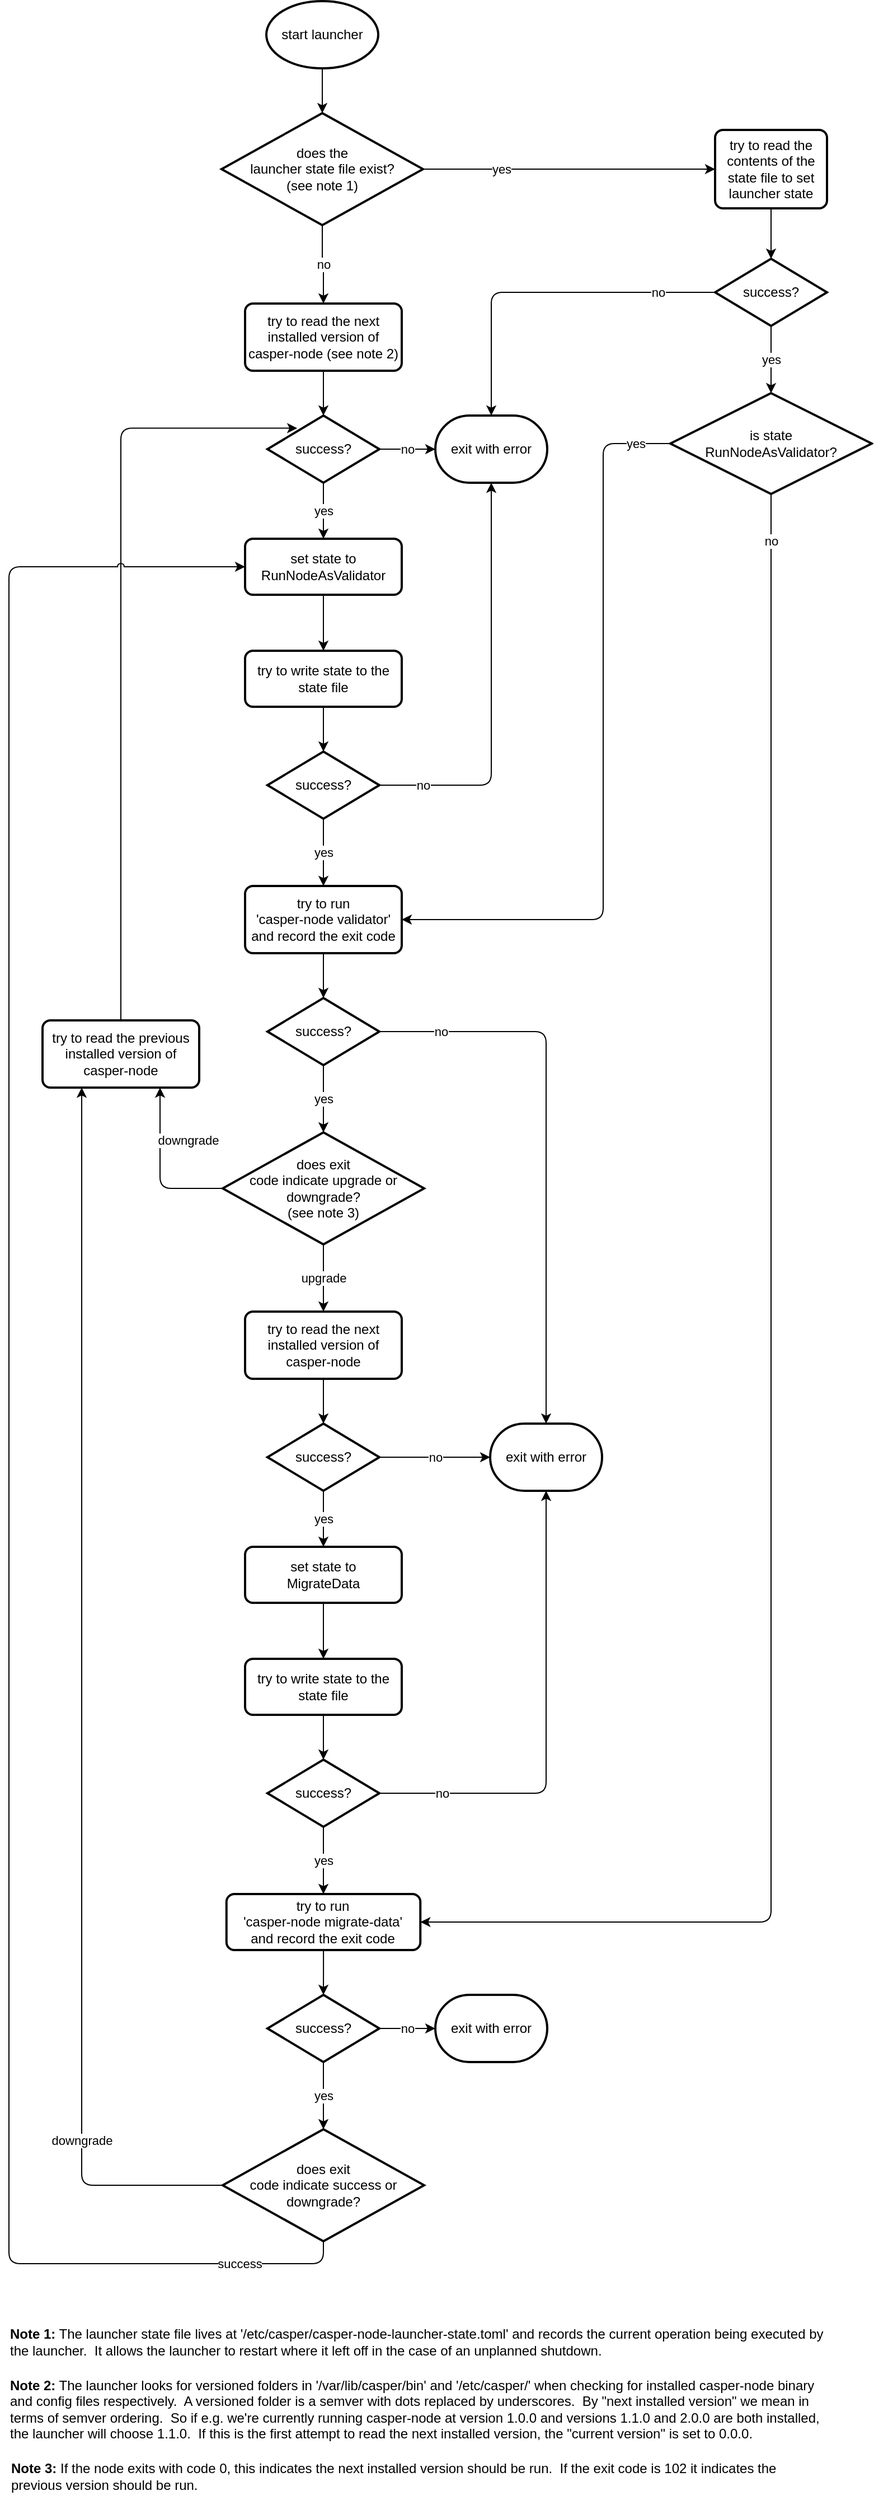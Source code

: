 <mxfile version="14.4.4" type="device"><diagram id="nIASlAfWNlf22vI6qnDW" name="Page-1"><mxGraphModel dx="847" dy="1230" grid="1" gridSize="10" guides="1" tooltips="1" connect="1" arrows="1" fold="1" page="1" pageScale="1" pageWidth="850" pageHeight="2300" math="0" shadow="0"><root><mxCell id="0"/><mxCell id="1" parent="0"/><mxCell id="ewZLuzEzYt2p6QE2EMU4-4" style="edgeStyle=orthogonalEdgeStyle;rounded=0;orthogonalLoop=1;jettySize=auto;html=1;entryX=0.5;entryY=0;entryDx=0;entryDy=0;entryPerimeter=0;" parent="1" source="ewZLuzEzYt2p6QE2EMU4-2" target="ewZLuzEzYt2p6QE2EMU4-3" edge="1"><mxGeometry relative="1" as="geometry"/></mxCell><mxCell id="ewZLuzEzYt2p6QE2EMU4-2" value="start launcher" style="strokeWidth=2;html=1;shape=mxgraph.flowchart.start_1;whiteSpace=wrap;" parent="1" vertex="1"><mxGeometry x="270" y="40" width="100" height="60" as="geometry"/></mxCell><mxCell id="qC8P_tntZlmUFVbYtiQ7-3" value="yes" style="edgeStyle=orthogonalEdgeStyle;rounded=0;orthogonalLoop=1;jettySize=auto;html=1;entryX=0;entryY=0.5;entryDx=0;entryDy=0;" parent="1" source="ewZLuzEzYt2p6QE2EMU4-3" target="qC8P_tntZlmUFVbYtiQ7-2" edge="1"><mxGeometry x="-0.464" relative="1" as="geometry"><mxPoint as="offset"/></mxGeometry></mxCell><mxCell id="qC8P_tntZlmUFVbYtiQ7-10" value="no" style="edgeStyle=orthogonalEdgeStyle;rounded=0;orthogonalLoop=1;jettySize=auto;html=1;exitX=0.5;exitY=1;exitDx=0;exitDy=0;exitPerimeter=0;entryX=0.5;entryY=0;entryDx=0;entryDy=0;" parent="1" source="ewZLuzEzYt2p6QE2EMU4-3" target="qC8P_tntZlmUFVbYtiQ7-8" edge="1"><mxGeometry relative="1" as="geometry"/></mxCell><mxCell id="ewZLuzEzYt2p6QE2EMU4-3" value="does the&lt;br&gt;launcher state file exist?&lt;br&gt;(see note 1)" style="strokeWidth=2;html=1;shape=mxgraph.flowchart.decision;whiteSpace=wrap;" parent="1" vertex="1"><mxGeometry x="230" y="140" width="180" height="100" as="geometry"/></mxCell><mxCell id="qC8P_tntZlmUFVbYtiQ7-5" style="edgeStyle=orthogonalEdgeStyle;rounded=0;orthogonalLoop=1;jettySize=auto;html=1;exitX=0.5;exitY=1;exitDx=0;exitDy=0;entryX=0.5;entryY=0;entryDx=0;entryDy=0;entryPerimeter=0;" parent="1" source="qC8P_tntZlmUFVbYtiQ7-2" target="qC8P_tntZlmUFVbYtiQ7-4" edge="1"><mxGeometry relative="1" as="geometry"/></mxCell><mxCell id="qC8P_tntZlmUFVbYtiQ7-2" value="try to read the contents of the state file to set launcher state" style="rounded=1;whiteSpace=wrap;html=1;absoluteArcSize=1;arcSize=14;strokeWidth=2;" parent="1" vertex="1"><mxGeometry x="671" y="155" width="100" height="70" as="geometry"/></mxCell><mxCell id="qC8P_tntZlmUFVbYtiQ7-7" value="no" style="edgeStyle=orthogonalEdgeStyle;rounded=1;orthogonalLoop=1;jettySize=auto;html=1;exitX=0;exitY=0.5;exitDx=0;exitDy=0;exitPerimeter=0;entryX=0.5;entryY=0;entryDx=0;entryDy=0;entryPerimeter=0;" parent="1" source="qC8P_tntZlmUFVbYtiQ7-4" target="qC8P_tntZlmUFVbYtiQ7-13" edge="1"><mxGeometry x="-0.671" relative="1" as="geometry"><mxPoint x="821" y="300" as="targetPoint"/><mxPoint as="offset"/></mxGeometry></mxCell><mxCell id="qC8P_tntZlmUFVbYtiQ7-17" value="yes" style="edgeStyle=orthogonalEdgeStyle;rounded=0;orthogonalLoop=1;jettySize=auto;html=1;exitX=0.5;exitY=1;exitDx=0;exitDy=0;exitPerimeter=0;entryX=0.5;entryY=0;entryDx=0;entryDy=0;entryPerimeter=0;" parent="1" source="qC8P_tntZlmUFVbYtiQ7-4" target="qC8P_tntZlmUFVbYtiQ7-26" edge="1"><mxGeometry relative="1" as="geometry"><mxPoint x="721" y="370" as="targetPoint"/></mxGeometry></mxCell><mxCell id="qC8P_tntZlmUFVbYtiQ7-4" value="success?" style="strokeWidth=2;html=1;shape=mxgraph.flowchart.decision;whiteSpace=wrap;" parent="1" vertex="1"><mxGeometry x="671" y="270" width="100" height="60" as="geometry"/></mxCell><mxCell id="qC8P_tntZlmUFVbYtiQ7-14" style="edgeStyle=orthogonalEdgeStyle;rounded=0;orthogonalLoop=1;jettySize=auto;html=1;exitX=0.5;exitY=1;exitDx=0;exitDy=0;entryX=0.5;entryY=0;entryDx=0;entryDy=0;entryPerimeter=0;" parent="1" source="qC8P_tntZlmUFVbYtiQ7-8" target="qC8P_tntZlmUFVbYtiQ7-12" edge="1"><mxGeometry relative="1" as="geometry"/></mxCell><mxCell id="qC8P_tntZlmUFVbYtiQ7-8" value="try to read the next installed version of casper-node (see note 2)" style="rounded=1;whiteSpace=wrap;html=1;absoluteArcSize=1;arcSize=14;strokeWidth=2;" parent="1" vertex="1"><mxGeometry x="251" y="310" width="140" height="60" as="geometry"/></mxCell><mxCell id="qC8P_tntZlmUFVbYtiQ7-9" value="&lt;b&gt;Note 2:&lt;/b&gt; The launcher looks for versioned folders in '/var/lib/casper/bin' and '/etc/casper/' when checking for installed casper-node binary and config files respectively.&amp;nbsp; A versioned folder is a semver with dots replaced by underscores.&amp;nbsp; By &quot;next installed version&quot; we mean in terms of semver ordering.&amp;nbsp; So if e.g. we're currently running casper-node at version 1.0.0 and versions 1.1.0 and 2.0.0 are both installed, the launcher will choose 1.1.0.&amp;nbsp; If this is the first attempt to read the next installed version, the &quot;current version&quot; is set to 0.0.0." style="text;html=1;strokeColor=none;fillColor=none;align=left;verticalAlign=middle;whiteSpace=wrap;rounded=0;" parent="1" vertex="1"><mxGeometry x="39" y="2160" width="731" height="60" as="geometry"/></mxCell><mxCell id="qC8P_tntZlmUFVbYtiQ7-11" value="no" style="edgeStyle=orthogonalEdgeStyle;rounded=0;orthogonalLoop=1;jettySize=auto;html=1;exitX=1;exitY=0.5;exitDx=0;exitDy=0;exitPerimeter=0;entryX=0;entryY=0.5;entryDx=0;entryDy=0;entryPerimeter=0;" parent="1" source="qC8P_tntZlmUFVbYtiQ7-12" target="qC8P_tntZlmUFVbYtiQ7-13" edge="1"><mxGeometry relative="1" as="geometry"/></mxCell><mxCell id="qC8P_tntZlmUFVbYtiQ7-16" value="yes" style="edgeStyle=orthogonalEdgeStyle;rounded=0;orthogonalLoop=1;jettySize=auto;html=1;exitX=0.5;exitY=1;exitDx=0;exitDy=0;exitPerimeter=0;entryX=0.5;entryY=0;entryDx=0;entryDy=0;" parent="1" source="qC8P_tntZlmUFVbYtiQ7-12" target="qC8P_tntZlmUFVbYtiQ7-15" edge="1"><mxGeometry relative="1" as="geometry"/></mxCell><mxCell id="qC8P_tntZlmUFVbYtiQ7-12" value="success?" style="strokeWidth=2;html=1;shape=mxgraph.flowchart.decision;whiteSpace=wrap;" parent="1" vertex="1"><mxGeometry x="271" y="410" width="100" height="60" as="geometry"/></mxCell><mxCell id="qC8P_tntZlmUFVbYtiQ7-13" value="exit with error" style="strokeWidth=2;html=1;shape=mxgraph.flowchart.terminator;whiteSpace=wrap;" parent="1" vertex="1"><mxGeometry x="421" y="410" width="100" height="60" as="geometry"/></mxCell><mxCell id="qC8P_tntZlmUFVbYtiQ7-20" style="edgeStyle=orthogonalEdgeStyle;rounded=0;orthogonalLoop=1;jettySize=auto;html=1;exitX=0.5;exitY=1;exitDx=0;exitDy=0;entryX=0.5;entryY=0;entryDx=0;entryDy=0;" parent="1" source="qC8P_tntZlmUFVbYtiQ7-15" target="qC8P_tntZlmUFVbYtiQ7-19" edge="1"><mxGeometry relative="1" as="geometry"/></mxCell><mxCell id="qC8P_tntZlmUFVbYtiQ7-15" value="set state to RunNodeAsValidator" style="rounded=1;whiteSpace=wrap;html=1;absoluteArcSize=1;arcSize=14;strokeWidth=2;" parent="1" vertex="1"><mxGeometry x="251" y="520" width="140" height="50" as="geometry"/></mxCell><mxCell id="qC8P_tntZlmUFVbYtiQ7-18" value="&lt;b&gt;Note 1:&lt;/b&gt; The launcher state file lives at '/etc/casper/casper-node-launcher-state.toml' and records the current operation being executed by the launcher.&amp;nbsp; It allows the launcher to restart where it left off in the case of an unplanned shutdown." style="text;html=1;strokeColor=none;fillColor=none;align=left;verticalAlign=middle;whiteSpace=wrap;rounded=0;" parent="1" vertex="1"><mxGeometry x="39" y="2110" width="731" height="40" as="geometry"/></mxCell><mxCell id="qC8P_tntZlmUFVbYtiQ7-25" style="edgeStyle=orthogonalEdgeStyle;rounded=0;orthogonalLoop=1;jettySize=auto;html=1;entryX=0.5;entryY=0;entryDx=0;entryDy=0;entryPerimeter=0;" parent="1" source="qC8P_tntZlmUFVbYtiQ7-19" target="qC8P_tntZlmUFVbYtiQ7-23" edge="1"><mxGeometry relative="1" as="geometry"/></mxCell><mxCell id="qC8P_tntZlmUFVbYtiQ7-19" value="try to write state to the state file" style="rounded=1;whiteSpace=wrap;html=1;absoluteArcSize=1;arcSize=14;strokeWidth=2;" parent="1" vertex="1"><mxGeometry x="251" y="620" width="140" height="50" as="geometry"/></mxCell><mxCell id="qC8P_tntZlmUFVbYtiQ7-21" value="no" style="edgeStyle=orthogonalEdgeStyle;rounded=1;orthogonalLoop=1;jettySize=auto;html=1;exitX=1;exitY=0.5;exitDx=0;exitDy=0;exitPerimeter=0;entryX=0.5;entryY=1;entryDx=0;entryDy=0;entryPerimeter=0;" parent="1" source="qC8P_tntZlmUFVbYtiQ7-23" target="qC8P_tntZlmUFVbYtiQ7-13" edge="1"><mxGeometry x="-0.789" relative="1" as="geometry"><mxPoint x="420" y="740" as="targetPoint"/><mxPoint as="offset"/></mxGeometry></mxCell><mxCell id="qC8P_tntZlmUFVbYtiQ7-22" value="yes" style="edgeStyle=orthogonalEdgeStyle;rounded=0;orthogonalLoop=1;jettySize=auto;html=1;exitX=0.5;exitY=1;exitDx=0;exitDy=0;exitPerimeter=0;entryX=0.5;entryY=0;entryDx=0;entryDy=0;" parent="1" source="qC8P_tntZlmUFVbYtiQ7-23" target="qC8P_tntZlmUFVbYtiQ7-28" edge="1"><mxGeometry relative="1" as="geometry"><mxPoint x="320" y="820" as="targetPoint"/></mxGeometry></mxCell><mxCell id="qC8P_tntZlmUFVbYtiQ7-23" value="success?" style="strokeWidth=2;html=1;shape=mxgraph.flowchart.decision;whiteSpace=wrap;" parent="1" vertex="1"><mxGeometry x="271" y="710" width="100" height="60" as="geometry"/></mxCell><mxCell id="qC8P_tntZlmUFVbYtiQ7-33" value="yes" style="edgeStyle=orthogonalEdgeStyle;rounded=1;orthogonalLoop=1;jettySize=auto;html=1;entryX=1;entryY=0.5;entryDx=0;entryDy=0;" parent="1" source="qC8P_tntZlmUFVbYtiQ7-26" target="qC8P_tntZlmUFVbYtiQ7-28" edge="1"><mxGeometry x="-0.907" relative="1" as="geometry"><Array as="points"><mxPoint x="571" y="435"/><mxPoint x="571" y="860"/></Array><mxPoint as="offset"/></mxGeometry></mxCell><mxCell id="qC8P_tntZlmUFVbYtiQ7-34" value="no" style="edgeStyle=orthogonalEdgeStyle;rounded=1;orthogonalLoop=1;jettySize=auto;html=1;entryX=1;entryY=0.5;entryDx=0;entryDy=0;exitX=0.5;exitY=1;exitDx=0;exitDy=0;exitPerimeter=0;" parent="1" source="qC8P_tntZlmUFVbYtiQ7-26" target="qC8P_tntZlmUFVbYtiQ7-68" edge="1"><mxGeometry x="-0.948" relative="1" as="geometry"><mxPoint x="710" y="1700" as="targetPoint"/><Array as="points"><mxPoint x="721" y="1755"/></Array><mxPoint as="offset"/></mxGeometry></mxCell><mxCell id="qC8P_tntZlmUFVbYtiQ7-26" value="is state&lt;br&gt;RunNodeAsValidator?" style="strokeWidth=2;html=1;shape=mxgraph.flowchart.decision;whiteSpace=wrap;" parent="1" vertex="1"><mxGeometry x="631" y="390" width="180" height="90" as="geometry"/></mxCell><mxCell id="qC8P_tntZlmUFVbYtiQ7-27" style="edgeStyle=orthogonalEdgeStyle;rounded=0;orthogonalLoop=1;jettySize=auto;html=1;exitX=0.5;exitY=1;exitDx=0;exitDy=0;exitPerimeter=0;" parent="1" source="qC8P_tntZlmUFVbYtiQ7-26" target="qC8P_tntZlmUFVbYtiQ7-26" edge="1"><mxGeometry relative="1" as="geometry"/></mxCell><mxCell id="qC8P_tntZlmUFVbYtiQ7-32" style="edgeStyle=orthogonalEdgeStyle;rounded=0;orthogonalLoop=1;jettySize=auto;html=1;entryX=0.5;entryY=0;entryDx=0;entryDy=0;entryPerimeter=0;" parent="1" source="qC8P_tntZlmUFVbYtiQ7-28" target="qC8P_tntZlmUFVbYtiQ7-30" edge="1"><mxGeometry relative="1" as="geometry"/></mxCell><mxCell id="qC8P_tntZlmUFVbYtiQ7-28" value="try to run&lt;br&gt;'casper-node validator'&lt;br&gt;and record the exit code" style="rounded=1;whiteSpace=wrap;html=1;absoluteArcSize=1;arcSize=14;strokeWidth=2;" parent="1" vertex="1"><mxGeometry x="251" y="830" width="140" height="60" as="geometry"/></mxCell><mxCell id="qC8P_tntZlmUFVbYtiQ7-29" value="no" style="edgeStyle=orthogonalEdgeStyle;rounded=1;orthogonalLoop=1;jettySize=auto;html=1;exitX=1;exitY=0.5;exitDx=0;exitDy=0;exitPerimeter=0;entryX=0.5;entryY=0;entryDx=0;entryDy=0;entryPerimeter=0;" parent="1" source="qC8P_tntZlmUFVbYtiQ7-30" target="qC8P_tntZlmUFVbYtiQ7-43" edge="1"><mxGeometry x="-0.782" relative="1" as="geometry"><mxPoint x="419" y="960" as="targetPoint"/><mxPoint as="offset"/></mxGeometry></mxCell><mxCell id="qC8P_tntZlmUFVbYtiQ7-36" value="yes" style="edgeStyle=orthogonalEdgeStyle;rounded=0;orthogonalLoop=1;jettySize=auto;html=1;entryX=0.5;entryY=0;entryDx=0;entryDy=0;entryPerimeter=0;" parent="1" source="qC8P_tntZlmUFVbYtiQ7-30" target="qC8P_tntZlmUFVbYtiQ7-35" edge="1"><mxGeometry relative="1" as="geometry"/></mxCell><mxCell id="qC8P_tntZlmUFVbYtiQ7-30" value="success?" style="strokeWidth=2;html=1;shape=mxgraph.flowchart.decision;whiteSpace=wrap;" parent="1" vertex="1"><mxGeometry x="271" y="930" width="100" height="60" as="geometry"/></mxCell><mxCell id="qC8P_tntZlmUFVbYtiQ7-51" value="upgrade" style="edgeStyle=orthogonalEdgeStyle;rounded=0;orthogonalLoop=1;jettySize=auto;html=1;entryX=0.5;entryY=0;entryDx=0;entryDy=0;" parent="1" source="qC8P_tntZlmUFVbYtiQ7-35" target="qC8P_tntZlmUFVbYtiQ7-39" edge="1"><mxGeometry relative="1" as="geometry"/></mxCell><mxCell id="qC8P_tntZlmUFVbYtiQ7-65" value="downgrade" style="edgeStyle=orthogonalEdgeStyle;rounded=1;orthogonalLoop=1;jettySize=auto;html=1;entryX=0.75;entryY=1;entryDx=0;entryDy=0;exitX=0;exitY=0.5;exitDx=0;exitDy=0;exitPerimeter=0;" parent="1" source="qC8P_tntZlmUFVbYtiQ7-35" target="qC8P_tntZlmUFVbYtiQ7-53" edge="1"><mxGeometry x="0.355" y="-25" relative="1" as="geometry"><mxPoint as="offset"/></mxGeometry></mxCell><mxCell id="qC8P_tntZlmUFVbYtiQ7-35" value="does exit&lt;br&gt;code indicate upgrade or downgrade?&lt;br&gt;(see note 3)" style="strokeWidth=2;html=1;shape=mxgraph.flowchart.decision;whiteSpace=wrap;" parent="1" vertex="1"><mxGeometry x="231" y="1050" width="180" height="100" as="geometry"/></mxCell><mxCell id="qC8P_tntZlmUFVbYtiQ7-37" value="&lt;b&gt;Note 3:&lt;/b&gt; If the node exits with code 0, this indicates the next installed version should be run.&amp;nbsp; If the exit code is 102 it indicates the previous version should be run." style="text;html=1;strokeColor=none;fillColor=none;align=left;verticalAlign=middle;whiteSpace=wrap;rounded=0;" parent="1" vertex="1"><mxGeometry x="40" y="2230" width="731" height="40" as="geometry"/></mxCell><mxCell id="qC8P_tntZlmUFVbYtiQ7-38" style="edgeStyle=orthogonalEdgeStyle;rounded=0;orthogonalLoop=1;jettySize=auto;html=1;exitX=0.5;exitY=1;exitDx=0;exitDy=0;entryX=0.5;entryY=0;entryDx=0;entryDy=0;entryPerimeter=0;" parent="1" source="qC8P_tntZlmUFVbYtiQ7-39" target="qC8P_tntZlmUFVbYtiQ7-42" edge="1"><mxGeometry relative="1" as="geometry"/></mxCell><mxCell id="qC8P_tntZlmUFVbYtiQ7-39" value="try to read the next installed version of casper-node" style="rounded=1;whiteSpace=wrap;html=1;absoluteArcSize=1;arcSize=14;strokeWidth=2;" parent="1" vertex="1"><mxGeometry x="251" y="1210" width="140" height="60" as="geometry"/></mxCell><mxCell id="qC8P_tntZlmUFVbYtiQ7-40" value="no" style="edgeStyle=orthogonalEdgeStyle;rounded=0;orthogonalLoop=1;jettySize=auto;html=1;exitX=1;exitY=0.5;exitDx=0;exitDy=0;exitPerimeter=0;entryX=0;entryY=0.5;entryDx=0;entryDy=0;entryPerimeter=0;" parent="1" source="qC8P_tntZlmUFVbYtiQ7-42" target="qC8P_tntZlmUFVbYtiQ7-43" edge="1"><mxGeometry relative="1" as="geometry"/></mxCell><mxCell id="qC8P_tntZlmUFVbYtiQ7-41" value="yes" style="edgeStyle=orthogonalEdgeStyle;rounded=0;orthogonalLoop=1;jettySize=auto;html=1;exitX=0.5;exitY=1;exitDx=0;exitDy=0;exitPerimeter=0;entryX=0.5;entryY=0;entryDx=0;entryDy=0;" parent="1" source="qC8P_tntZlmUFVbYtiQ7-42" target="qC8P_tntZlmUFVbYtiQ7-45" edge="1"><mxGeometry relative="1" as="geometry"/></mxCell><mxCell id="qC8P_tntZlmUFVbYtiQ7-42" value="success?" style="strokeWidth=2;html=1;shape=mxgraph.flowchart.decision;whiteSpace=wrap;" parent="1" vertex="1"><mxGeometry x="271" y="1310" width="100" height="60" as="geometry"/></mxCell><mxCell id="qC8P_tntZlmUFVbYtiQ7-43" value="exit with error" style="strokeWidth=2;html=1;shape=mxgraph.flowchart.terminator;whiteSpace=wrap;" parent="1" vertex="1"><mxGeometry x="470" y="1310" width="100" height="60" as="geometry"/></mxCell><mxCell id="qC8P_tntZlmUFVbYtiQ7-44" style="edgeStyle=orthogonalEdgeStyle;rounded=0;orthogonalLoop=1;jettySize=auto;html=1;exitX=0.5;exitY=1;exitDx=0;exitDy=0;entryX=0.5;entryY=0;entryDx=0;entryDy=0;" parent="1" source="qC8P_tntZlmUFVbYtiQ7-45" target="qC8P_tntZlmUFVbYtiQ7-47" edge="1"><mxGeometry relative="1" as="geometry"/></mxCell><mxCell id="qC8P_tntZlmUFVbYtiQ7-45" value="set state to&lt;br&gt;MigrateData" style="rounded=1;whiteSpace=wrap;html=1;absoluteArcSize=1;arcSize=14;strokeWidth=2;" parent="1" vertex="1"><mxGeometry x="251" y="1420" width="140" height="50" as="geometry"/></mxCell><mxCell id="qC8P_tntZlmUFVbYtiQ7-46" style="edgeStyle=orthogonalEdgeStyle;rounded=0;orthogonalLoop=1;jettySize=auto;html=1;entryX=0.5;entryY=0;entryDx=0;entryDy=0;entryPerimeter=0;" parent="1" source="qC8P_tntZlmUFVbYtiQ7-47" target="qC8P_tntZlmUFVbYtiQ7-49" edge="1"><mxGeometry relative="1" as="geometry"/></mxCell><mxCell id="qC8P_tntZlmUFVbYtiQ7-47" value="try to write state to the state file" style="rounded=1;whiteSpace=wrap;html=1;absoluteArcSize=1;arcSize=14;strokeWidth=2;" parent="1" vertex="1"><mxGeometry x="251" y="1520" width="140" height="50" as="geometry"/></mxCell><mxCell id="qC8P_tntZlmUFVbYtiQ7-48" value="no" style="edgeStyle=orthogonalEdgeStyle;rounded=1;orthogonalLoop=1;jettySize=auto;html=1;exitX=1;exitY=0.5;exitDx=0;exitDy=0;exitPerimeter=0;entryX=0.5;entryY=1;entryDx=0;entryDy=0;entryPerimeter=0;" parent="1" source="qC8P_tntZlmUFVbYtiQ7-49" target="qC8P_tntZlmUFVbYtiQ7-43" edge="1"><mxGeometry x="-0.735" relative="1" as="geometry"><mxPoint x="420" y="1640" as="targetPoint"/><mxPoint as="offset"/></mxGeometry></mxCell><mxCell id="qC8P_tntZlmUFVbYtiQ7-74" value="yes" style="edgeStyle=orthogonalEdgeStyle;rounded=0;orthogonalLoop=1;jettySize=auto;html=1;entryX=0.5;entryY=0;entryDx=0;entryDy=0;" parent="1" source="qC8P_tntZlmUFVbYtiQ7-49" target="qC8P_tntZlmUFVbYtiQ7-68" edge="1"><mxGeometry relative="1" as="geometry"/></mxCell><mxCell id="qC8P_tntZlmUFVbYtiQ7-49" value="success?" style="strokeWidth=2;html=1;shape=mxgraph.flowchart.decision;whiteSpace=wrap;" parent="1" vertex="1"><mxGeometry x="271" y="1610" width="100" height="60" as="geometry"/></mxCell><mxCell id="qC8P_tntZlmUFVbYtiQ7-66" style="edgeStyle=orthogonalEdgeStyle;rounded=1;orthogonalLoop=1;jettySize=auto;html=1;entryX=0.266;entryY=0.188;entryDx=0;entryDy=0;entryPerimeter=0;exitX=0.5;exitY=0;exitDx=0;exitDy=0;" parent="1" source="qC8P_tntZlmUFVbYtiQ7-53" target="qC8P_tntZlmUFVbYtiQ7-12" edge="1"><mxGeometry relative="1" as="geometry"><mxPoint x="270" y="440" as="targetPoint"/><Array as="points"><mxPoint x="140" y="421"/></Array></mxGeometry></mxCell><mxCell id="qC8P_tntZlmUFVbYtiQ7-53" value="try to read the previous installed version of casper-node" style="rounded=1;whiteSpace=wrap;html=1;absoluteArcSize=1;arcSize=14;strokeWidth=2;" parent="1" vertex="1"><mxGeometry x="70" y="950" width="140" height="60" as="geometry"/></mxCell><mxCell id="qC8P_tntZlmUFVbYtiQ7-67" style="edgeStyle=orthogonalEdgeStyle;rounded=0;orthogonalLoop=1;jettySize=auto;html=1;entryX=0.5;entryY=0;entryDx=0;entryDy=0;entryPerimeter=0;" parent="1" source="qC8P_tntZlmUFVbYtiQ7-68" target="qC8P_tntZlmUFVbYtiQ7-71" edge="1"><mxGeometry relative="1" as="geometry"/></mxCell><mxCell id="qC8P_tntZlmUFVbYtiQ7-68" value="try to run&lt;br&gt;'casper-node migrate-data'&lt;br&gt;and record the exit code" style="rounded=1;whiteSpace=wrap;html=1;absoluteArcSize=1;arcSize=14;strokeWidth=2;" parent="1" vertex="1"><mxGeometry x="234.38" y="1730" width="173.25" height="50" as="geometry"/></mxCell><mxCell id="qC8P_tntZlmUFVbYtiQ7-69" value="no" style="edgeStyle=orthogonalEdgeStyle;rounded=0;orthogonalLoop=1;jettySize=auto;html=1;exitX=1;exitY=0.5;exitDx=0;exitDy=0;exitPerimeter=0;entryX=0;entryY=0.5;entryDx=0;entryDy=0;entryPerimeter=0;" parent="1" source="qC8P_tntZlmUFVbYtiQ7-71" target="qC8P_tntZlmUFVbYtiQ7-72" edge="1"><mxGeometry relative="1" as="geometry"/></mxCell><mxCell id="qC8P_tntZlmUFVbYtiQ7-70" value="yes" style="edgeStyle=orthogonalEdgeStyle;rounded=0;orthogonalLoop=1;jettySize=auto;html=1;entryX=0.5;entryY=0;entryDx=0;entryDy=0;entryPerimeter=0;" parent="1" source="qC8P_tntZlmUFVbYtiQ7-71" target="qC8P_tntZlmUFVbYtiQ7-73" edge="1"><mxGeometry relative="1" as="geometry"/></mxCell><mxCell id="qC8P_tntZlmUFVbYtiQ7-71" value="success?" style="strokeWidth=2;html=1;shape=mxgraph.flowchart.decision;whiteSpace=wrap;" parent="1" vertex="1"><mxGeometry x="271" y="1820" width="100" height="60" as="geometry"/></mxCell><mxCell id="qC8P_tntZlmUFVbYtiQ7-72" value="exit with error" style="strokeWidth=2;html=1;shape=mxgraph.flowchart.terminator;whiteSpace=wrap;" parent="1" vertex="1"><mxGeometry x="421" y="1820" width="100" height="60" as="geometry"/></mxCell><mxCell id="qC8P_tntZlmUFVbYtiQ7-75" value="downgrade" style="edgeStyle=orthogonalEdgeStyle;rounded=1;orthogonalLoop=1;jettySize=auto;html=1;entryX=0.25;entryY=1;entryDx=0;entryDy=0;" parent="1" source="qC8P_tntZlmUFVbYtiQ7-73" target="qC8P_tntZlmUFVbYtiQ7-53" edge="1"><mxGeometry x="-0.7" relative="1" as="geometry"><Array as="points"><mxPoint x="105" y="1990"/></Array><mxPoint as="offset"/></mxGeometry></mxCell><mxCell id="qC8P_tntZlmUFVbYtiQ7-76" value="success" style="edgeStyle=orthogonalEdgeStyle;rounded=1;orthogonalLoop=1;jettySize=auto;html=1;exitX=0.5;exitY=1;exitDx=0;exitDy=0;exitPerimeter=0;entryX=0;entryY=0.5;entryDx=0;entryDy=0;jumpStyle=arc;" parent="1" source="qC8P_tntZlmUFVbYtiQ7-73" target="qC8P_tntZlmUFVbYtiQ7-15" edge="1"><mxGeometry x="-0.906" relative="1" as="geometry"><mxPoint x="-134" y="1540" as="targetPoint"/><Array as="points"><mxPoint x="321" y="2060"/><mxPoint x="40" y="2060"/><mxPoint x="40" y="545"/></Array><mxPoint as="offset"/></mxGeometry></mxCell><mxCell id="qC8P_tntZlmUFVbYtiQ7-73" value="does exit&lt;br&gt;code indicate success or downgrade?" style="strokeWidth=2;html=1;shape=mxgraph.flowchart.decision;whiteSpace=wrap;" parent="1" vertex="1"><mxGeometry x="231" y="1940" width="180" height="100" as="geometry"/></mxCell></root></mxGraphModel></diagram></mxfile>